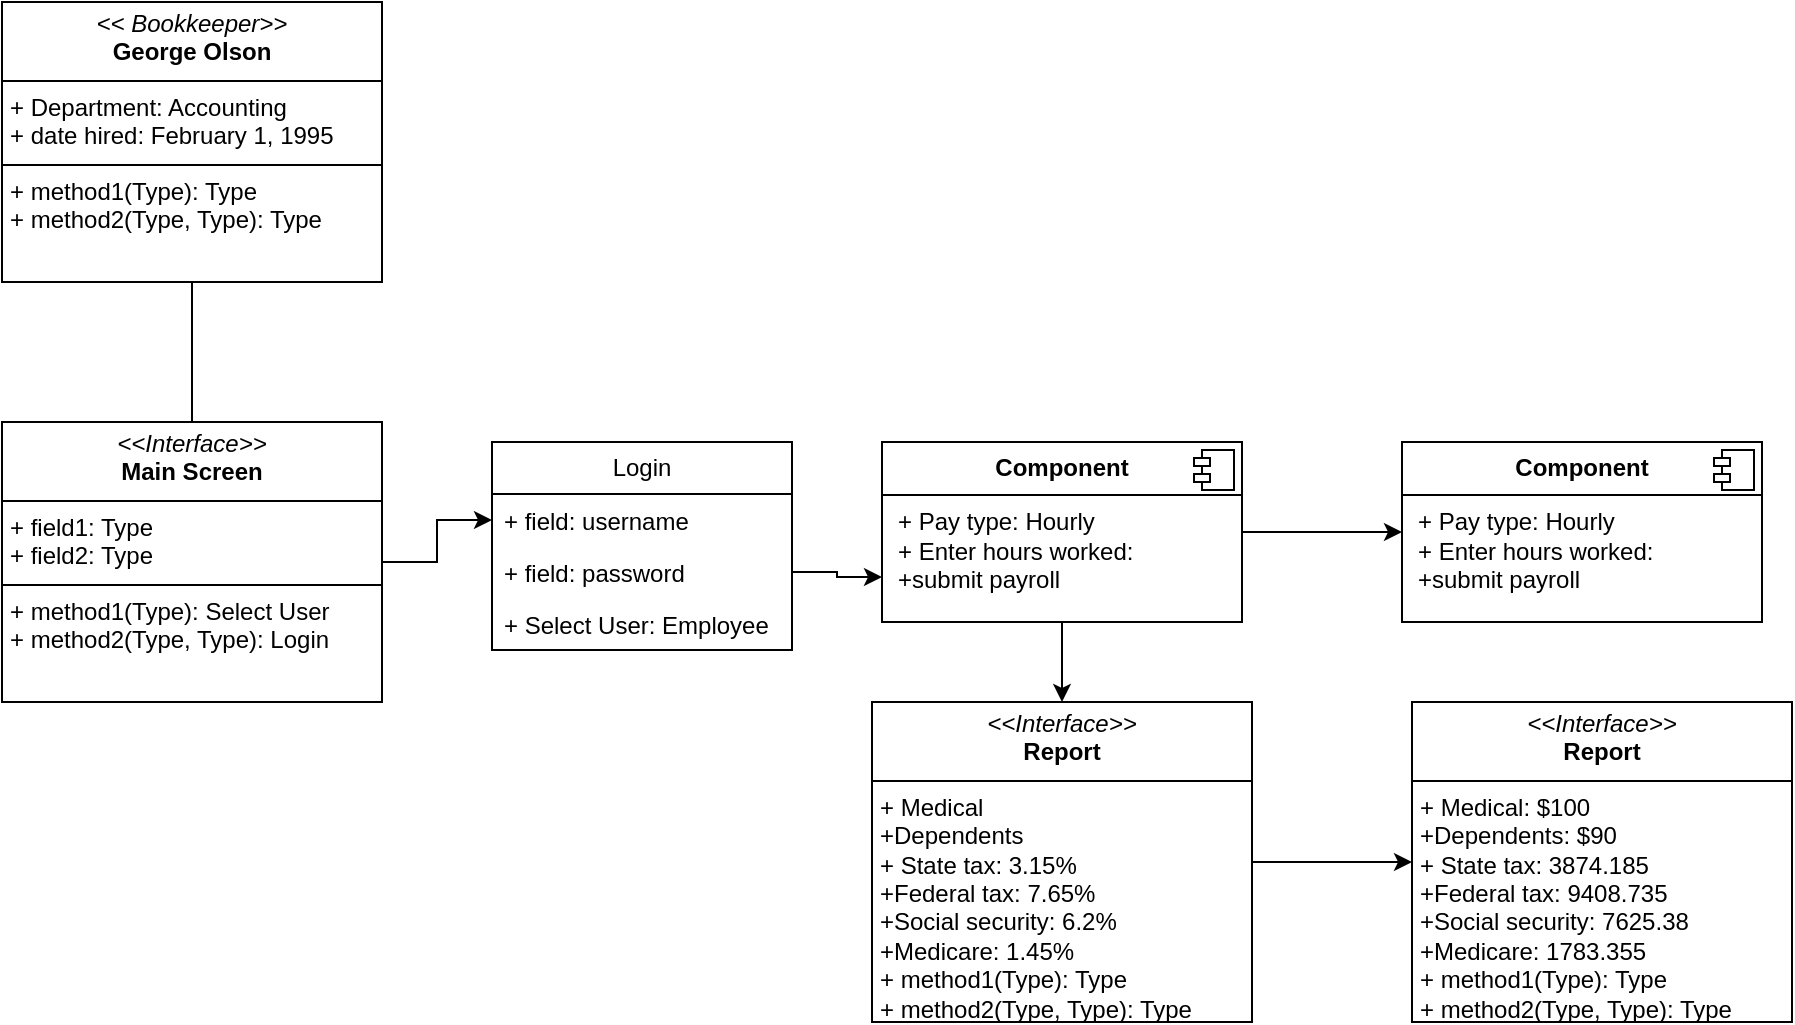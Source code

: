 <mxfile version="28.0.4">
  <diagram name="Page-1" id="3PiycB2_t_53JWX2a0X1">
    <mxGraphModel dx="946" dy="606" grid="1" gridSize="10" guides="1" tooltips="1" connect="1" arrows="1" fold="1" page="1" pageScale="1" pageWidth="850" pageHeight="1100" math="0" shadow="0">
      <root>
        <mxCell id="0" />
        <mxCell id="1" parent="0" />
        <mxCell id="VQqRMuzQd1FyqognaPlE-1" style="edgeStyle=orthogonalEdgeStyle;rounded=0;orthogonalLoop=1;jettySize=auto;html=1;exitX=0.5;exitY=1;exitDx=0;exitDy=0;entryX=0.5;entryY=0;entryDx=0;entryDy=0;" parent="1" source="VQqRMuzQd1FyqognaPlE-2" edge="1">
          <mxGeometry relative="1" as="geometry">
            <mxPoint x="155" y="320" as="targetPoint" />
          </mxGeometry>
        </mxCell>
        <mxCell id="VQqRMuzQd1FyqognaPlE-2" value="&lt;p style=&quot;margin:0px;margin-top:4px;text-align:center;&quot;&gt;&lt;i&gt;&amp;lt;&amp;lt; Bookkeeper&amp;gt;&amp;gt;&lt;/i&gt;&lt;br&gt;&lt;b&gt;George Olson&lt;/b&gt;&lt;/p&gt;&lt;hr size=&quot;1&quot; style=&quot;border-style:solid;&quot;&gt;&lt;p style=&quot;margin:0px;margin-left:4px;&quot;&gt;+ Department: Accounting&lt;br&gt;+ date hired: February 1, 1995&lt;/p&gt;&lt;hr size=&quot;1&quot; style=&quot;border-style:solid;&quot;&gt;&lt;p style=&quot;margin:0px;margin-left:4px;&quot;&gt;+ method1(Type): Type&lt;br&gt;+ method2(Type, Type): Type&lt;/p&gt;" style="verticalAlign=top;align=left;overflow=fill;html=1;whiteSpace=wrap;" parent="1" vertex="1">
          <mxGeometry x="60" y="100" width="190" height="140" as="geometry" />
        </mxCell>
        <mxCell id="VQqRMuzQd1FyqognaPlE-3" value="Login" style="swimlane;fontStyle=0;childLayout=stackLayout;horizontal=1;startSize=26;fillColor=none;horizontalStack=0;resizeParent=1;resizeParentMax=0;resizeLast=0;collapsible=1;marginBottom=0;whiteSpace=wrap;html=1;" parent="1" vertex="1">
          <mxGeometry x="305" y="320" width="150" height="104" as="geometry" />
        </mxCell>
        <mxCell id="VQqRMuzQd1FyqognaPlE-4" value="+ field: username" style="text;strokeColor=none;fillColor=none;align=left;verticalAlign=top;spacingLeft=4;spacingRight=4;overflow=hidden;rotatable=0;points=[[0,0.5],[1,0.5]];portConstraint=eastwest;whiteSpace=wrap;html=1;" parent="VQqRMuzQd1FyqognaPlE-3" vertex="1">
          <mxGeometry y="26" width="150" height="26" as="geometry" />
        </mxCell>
        <mxCell id="VQqRMuzQd1FyqognaPlE-5" value="+ field: password" style="text;strokeColor=none;fillColor=none;align=left;verticalAlign=top;spacingLeft=4;spacingRight=4;overflow=hidden;rotatable=0;points=[[0,0.5],[1,0.5]];portConstraint=eastwest;whiteSpace=wrap;html=1;" parent="VQqRMuzQd1FyqognaPlE-3" vertex="1">
          <mxGeometry y="52" width="150" height="26" as="geometry" />
        </mxCell>
        <mxCell id="VQqRMuzQd1FyqognaPlE-6" value="+ Select User: Employee" style="text;strokeColor=none;fillColor=none;align=left;verticalAlign=top;spacingLeft=4;spacingRight=4;overflow=hidden;rotatable=0;points=[[0,0.5],[1,0.5]];portConstraint=eastwest;whiteSpace=wrap;html=1;" parent="VQqRMuzQd1FyqognaPlE-3" vertex="1">
          <mxGeometry y="78" width="150" height="26" as="geometry" />
        </mxCell>
        <mxCell id="VQqRMuzQd1FyqognaPlE-7" style="edgeStyle=orthogonalEdgeStyle;rounded=0;orthogonalLoop=1;jettySize=auto;html=1;exitX=1;exitY=0.5;exitDx=0;exitDy=0;entryX=0;entryY=0.5;entryDx=0;entryDy=0;" parent="1" source="VQqRMuzQd1FyqognaPlE-8" target="VQqRMuzQd1FyqognaPlE-4" edge="1">
          <mxGeometry relative="1" as="geometry" />
        </mxCell>
        <mxCell id="VQqRMuzQd1FyqognaPlE-8" value="&lt;p style=&quot;margin:0px;margin-top:4px;text-align:center;&quot;&gt;&lt;i&gt;&amp;lt;&amp;lt;Interface&amp;gt;&amp;gt;&lt;/i&gt;&lt;br&gt;&lt;b&gt;Main Screen&lt;/b&gt;&lt;/p&gt;&lt;hr size=&quot;1&quot; style=&quot;border-style:solid;&quot;&gt;&lt;p style=&quot;margin:0px;margin-left:4px;&quot;&gt;+ field1: Type&lt;br&gt;+ field2: Type&lt;/p&gt;&lt;hr size=&quot;1&quot; style=&quot;border-style:solid;&quot;&gt;&lt;p style=&quot;margin:0px;margin-left:4px;&quot;&gt;+ method1(Type): Select User&lt;br&gt;+ method2(Type, Type): Login&lt;/p&gt;" style="verticalAlign=top;align=left;overflow=fill;html=1;whiteSpace=wrap;" parent="1" vertex="1">
          <mxGeometry x="60" y="310" width="190" height="140" as="geometry" />
        </mxCell>
        <mxCell id="VQqRMuzQd1FyqognaPlE-9" style="edgeStyle=orthogonalEdgeStyle;rounded=0;orthogonalLoop=1;jettySize=auto;html=1;exitX=0.5;exitY=1;exitDx=0;exitDy=0;entryX=0.5;entryY=0;entryDx=0;entryDy=0;" parent="1" source="VQqRMuzQd1FyqognaPlE-10" target="VQqRMuzQd1FyqognaPlE-14" edge="1">
          <mxGeometry relative="1" as="geometry" />
        </mxCell>
        <mxCell id="Ni85DPk6fJi121osNmmy-3" value="" style="edgeStyle=orthogonalEdgeStyle;rounded=0;orthogonalLoop=1;jettySize=auto;html=1;" parent="1" source="VQqRMuzQd1FyqognaPlE-10" target="Ni85DPk6fJi121osNmmy-1" edge="1">
          <mxGeometry relative="1" as="geometry" />
        </mxCell>
        <mxCell id="VQqRMuzQd1FyqognaPlE-10" value="&lt;p style=&quot;margin:0px;margin-top:6px;text-align:center;&quot;&gt;&lt;b&gt;Component&lt;/b&gt;&lt;/p&gt;&lt;hr size=&quot;1&quot; style=&quot;border-style:solid;&quot;&gt;&lt;p style=&quot;margin:0px;margin-left:8px;&quot;&gt;+ Pay type: Hourly&lt;br&gt;&lt;/p&gt;&lt;p style=&quot;margin: 0px 0px 0px 8px;&quot;&gt;+ Enter hours worked:&amp;nbsp;&lt;/p&gt;&lt;p style=&quot;margin: 0px 0px 0px 8px;&quot;&gt;+submit payroll&lt;/p&gt;&lt;p style=&quot;margin:0px;margin-left:8px;&quot;&gt;&lt;br&gt;&lt;/p&gt;&lt;p style=&quot;margin:0px;margin-left:8px;&quot;&gt;&lt;br&gt;&lt;/p&gt;" style="align=left;overflow=fill;html=1;dropTarget=0;whiteSpace=wrap;" parent="1" vertex="1">
          <mxGeometry x="500" y="320" width="180" height="90" as="geometry" />
        </mxCell>
        <mxCell id="VQqRMuzQd1FyqognaPlE-11" value="" style="shape=component;jettyWidth=8;jettyHeight=4;" parent="VQqRMuzQd1FyqognaPlE-10" vertex="1">
          <mxGeometry x="1" width="20" height="20" relative="1" as="geometry">
            <mxPoint x="-24" y="4" as="offset" />
          </mxGeometry>
        </mxCell>
        <mxCell id="VQqRMuzQd1FyqognaPlE-12" style="edgeStyle=orthogonalEdgeStyle;rounded=0;orthogonalLoop=1;jettySize=auto;html=1;exitX=1;exitY=0.5;exitDx=0;exitDy=0;entryX=0;entryY=0.75;entryDx=0;entryDy=0;" parent="1" source="VQqRMuzQd1FyqognaPlE-5" target="VQqRMuzQd1FyqognaPlE-10" edge="1">
          <mxGeometry relative="1" as="geometry" />
        </mxCell>
        <mxCell id="VQqRMuzQd1FyqognaPlE-13" value="" style="edgeStyle=orthogonalEdgeStyle;rounded=0;orthogonalLoop=1;jettySize=auto;html=1;" parent="1" source="VQqRMuzQd1FyqognaPlE-14" target="VQqRMuzQd1FyqognaPlE-15" edge="1">
          <mxGeometry relative="1" as="geometry" />
        </mxCell>
        <mxCell id="VQqRMuzQd1FyqognaPlE-14" value="&lt;p style=&quot;margin:0px;margin-top:4px;text-align:center;&quot;&gt;&lt;i&gt;&amp;lt;&amp;lt;Interface&amp;gt;&amp;gt;&lt;/i&gt;&lt;br&gt;&lt;b&gt;Report&lt;/b&gt;&lt;/p&gt;&lt;hr size=&quot;1&quot; style=&quot;border-style:solid;&quot;&gt;&lt;p style=&quot;margin: 0px 0px 0px 4px;&quot;&gt;+ Medical&lt;/p&gt;&lt;p style=&quot;margin: 0px 0px 0px 4px;&quot;&gt;+Dependents&lt;br&gt;+ State tax: 3.15%&lt;/p&gt;&lt;p style=&quot;margin: 0px 0px 0px 4px;&quot;&gt;+Federal tax: 7.65%&lt;/p&gt;&lt;p style=&quot;margin: 0px 0px 0px 4px;&quot;&gt;+Social security: 6.2%&lt;/p&gt;&lt;p style=&quot;margin: 0px 0px 0px 4px;&quot;&gt;+Medicare: 1.45%&lt;/p&gt;&lt;p style=&quot;margin: 0px 0px 0px 4px;&quot;&gt;+ method1(Type): Type&lt;br&gt;+ method2(Type, Type): Type&lt;/p&gt;" style="verticalAlign=top;align=left;overflow=fill;html=1;whiteSpace=wrap;" parent="1" vertex="1">
          <mxGeometry x="495" y="450" width="190" height="160" as="geometry" />
        </mxCell>
        <mxCell id="VQqRMuzQd1FyqognaPlE-15" value="&lt;p style=&quot;margin:0px;margin-top:4px;text-align:center;&quot;&gt;&lt;i&gt;&amp;lt;&amp;lt;Interface&amp;gt;&amp;gt;&lt;/i&gt;&lt;br&gt;&lt;b&gt;Report&lt;/b&gt;&lt;/p&gt;&lt;hr size=&quot;1&quot; style=&quot;border-style:solid;&quot;&gt;&lt;p style=&quot;margin:0px;margin-left:4px;&quot;&gt;+ Medical: $100&lt;/p&gt;&lt;p style=&quot;margin:0px;margin-left:4px;&quot;&gt;+Dependents: $90&lt;br&gt;+ State tax: 3874.185&lt;/p&gt;&lt;p style=&quot;margin:0px;margin-left:4px;&quot;&gt;+Federal tax: 9408.735&lt;/p&gt;&lt;p style=&quot;margin:0px;margin-left:4px;&quot;&gt;+Social security: 7625.38&lt;/p&gt;&lt;p style=&quot;margin:0px;margin-left:4px;&quot;&gt;+Medicare: 1783.355&lt;/p&gt;&lt;p style=&quot;margin:0px;margin-left:4px;&quot;&gt;+ method1(Type): Type&lt;br&gt;+ method2(Type, Type): Type&lt;/p&gt;" style="verticalAlign=top;align=left;overflow=fill;html=1;whiteSpace=wrap;" parent="1" vertex="1">
          <mxGeometry x="765" y="450" width="190" height="160" as="geometry" />
        </mxCell>
        <mxCell id="Ni85DPk6fJi121osNmmy-1" value="&lt;p style=&quot;margin:0px;margin-top:6px;text-align:center;&quot;&gt;&lt;b&gt;Component&lt;/b&gt;&lt;/p&gt;&lt;hr size=&quot;1&quot; style=&quot;border-style:solid;&quot;&gt;&lt;p style=&quot;margin:0px;margin-left:8px;&quot;&gt;+ Pay type: Hourly&lt;br&gt;&lt;/p&gt;&lt;p style=&quot;margin: 0px 0px 0px 8px;&quot;&gt;+ Enter hours worked:&amp;nbsp;&lt;/p&gt;&lt;p style=&quot;margin: 0px 0px 0px 8px;&quot;&gt;+submit payroll&lt;/p&gt;&lt;p style=&quot;margin:0px;margin-left:8px;&quot;&gt;&lt;br&gt;&lt;/p&gt;&lt;p style=&quot;margin:0px;margin-left:8px;&quot;&gt;&lt;br&gt;&lt;/p&gt;" style="align=left;overflow=fill;html=1;dropTarget=0;whiteSpace=wrap;" parent="1" vertex="1">
          <mxGeometry x="760" y="320" width="180" height="90" as="geometry" />
        </mxCell>
        <mxCell id="Ni85DPk6fJi121osNmmy-2" value="" style="shape=component;jettyWidth=8;jettyHeight=4;" parent="Ni85DPk6fJi121osNmmy-1" vertex="1">
          <mxGeometry x="1" width="20" height="20" relative="1" as="geometry">
            <mxPoint x="-24" y="4" as="offset" />
          </mxGeometry>
        </mxCell>
      </root>
    </mxGraphModel>
  </diagram>
</mxfile>
